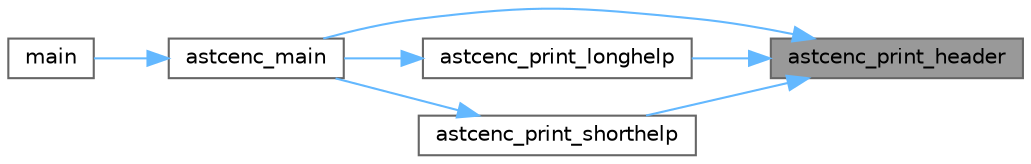 digraph "astcenc_print_header"
{
 // LATEX_PDF_SIZE
  bgcolor="transparent";
  edge [fontname=Helvetica,fontsize=10,labelfontname=Helvetica,labelfontsize=10];
  node [fontname=Helvetica,fontsize=10,shape=box,height=0.2,width=0.4];
  rankdir="RL";
  Node1 [id="Node000001",label="astcenc_print_header",height=0.2,width=0.4,color="gray40", fillcolor="grey60", style="filled", fontcolor="black",tooltip="Print the tool copyright and version header to stdout."];
  Node1 -> Node2 [id="edge1_Node000001_Node000002",dir="back",color="steelblue1",style="solid",tooltip=" "];
  Node2 [id="Node000002",label="astcenc_main",height=0.2,width=0.4,color="grey40", fillcolor="white", style="filled",URL="$astcenccli__toplevel_8cpp.html#a073d18880f24fd648661b01d2e20340e",tooltip="Application entry point."];
  Node2 -> Node3 [id="edge2_Node000002_Node000003",dir="back",color="steelblue1",style="solid",tooltip=" "];
  Node3 [id="Node000003",label="main",height=0.2,width=0.4,color="grey40", fillcolor="white", style="filled",URL="$astcenccli__entry_8cpp.html#a3c04138a5bfe5d72780bb7e82a18e627",tooltip=" "];
  Node1 -> Node4 [id="edge3_Node000001_Node000004",dir="back",color="steelblue1",style="solid",tooltip=" "];
  Node4 [id="Node000004",label="astcenc_print_longhelp",height=0.2,width=0.4,color="grey40", fillcolor="white", style="filled",URL="$astcenccli__toplevel__help_8cpp.html#a7377ad0be8285dd96c932d2744fc4641",tooltip="Print the tool copyright, version, and long-form help to stdout."];
  Node4 -> Node2 [id="edge4_Node000004_Node000002",dir="back",color="steelblue1",style="solid",tooltip=" "];
  Node1 -> Node5 [id="edge5_Node000001_Node000005",dir="back",color="steelblue1",style="solid",tooltip=" "];
  Node5 [id="Node000005",label="astcenc_print_shorthelp",height=0.2,width=0.4,color="grey40", fillcolor="white", style="filled",URL="$astcenccli__toplevel__help_8cpp.html#af5bf7c6ac05f0f401cfde7d73ed2b852",tooltip="Print the tool copyright, version, and short-form help to stdout."];
  Node5 -> Node2 [id="edge6_Node000005_Node000002",dir="back",color="steelblue1",style="solid",tooltip=" "];
}
